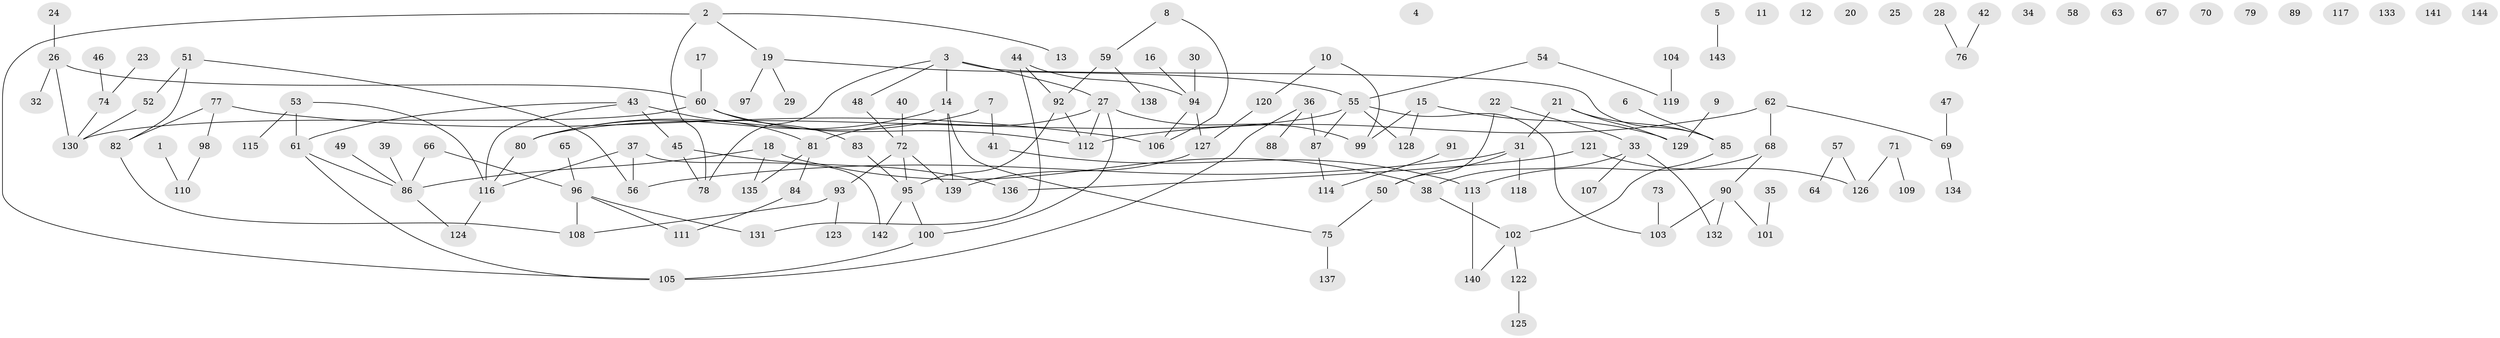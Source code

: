 // coarse degree distribution, {7: 0.04285714285714286, 2: 0.17142857142857143, 4: 0.21428571428571427, 1: 0.32857142857142857, 3: 0.11428571428571428, 5: 0.08571428571428572, 6: 0.04285714285714286}
// Generated by graph-tools (version 1.1) at 2025/35/03/04/25 23:35:47]
// undirected, 144 vertices, 159 edges
graph export_dot {
  node [color=gray90,style=filled];
  1;
  2;
  3;
  4;
  5;
  6;
  7;
  8;
  9;
  10;
  11;
  12;
  13;
  14;
  15;
  16;
  17;
  18;
  19;
  20;
  21;
  22;
  23;
  24;
  25;
  26;
  27;
  28;
  29;
  30;
  31;
  32;
  33;
  34;
  35;
  36;
  37;
  38;
  39;
  40;
  41;
  42;
  43;
  44;
  45;
  46;
  47;
  48;
  49;
  50;
  51;
  52;
  53;
  54;
  55;
  56;
  57;
  58;
  59;
  60;
  61;
  62;
  63;
  64;
  65;
  66;
  67;
  68;
  69;
  70;
  71;
  72;
  73;
  74;
  75;
  76;
  77;
  78;
  79;
  80;
  81;
  82;
  83;
  84;
  85;
  86;
  87;
  88;
  89;
  90;
  91;
  92;
  93;
  94;
  95;
  96;
  97;
  98;
  99;
  100;
  101;
  102;
  103;
  104;
  105;
  106;
  107;
  108;
  109;
  110;
  111;
  112;
  113;
  114;
  115;
  116;
  117;
  118;
  119;
  120;
  121;
  122;
  123;
  124;
  125;
  126;
  127;
  128;
  129;
  130;
  131;
  132;
  133;
  134;
  135;
  136;
  137;
  138;
  139;
  140;
  141;
  142;
  143;
  144;
  1 -- 110;
  2 -- 13;
  2 -- 19;
  2 -- 78;
  2 -- 105;
  3 -- 14;
  3 -- 27;
  3 -- 48;
  3 -- 78;
  3 -- 85;
  5 -- 143;
  6 -- 85;
  7 -- 41;
  7 -- 80;
  8 -- 59;
  8 -- 106;
  9 -- 129;
  10 -- 99;
  10 -- 120;
  14 -- 75;
  14 -- 80;
  14 -- 139;
  15 -- 99;
  15 -- 128;
  15 -- 129;
  16 -- 94;
  17 -- 60;
  18 -- 38;
  18 -- 86;
  18 -- 135;
  19 -- 29;
  19 -- 55;
  19 -- 97;
  21 -- 31;
  21 -- 85;
  21 -- 129;
  22 -- 33;
  22 -- 50;
  23 -- 74;
  24 -- 26;
  26 -- 32;
  26 -- 60;
  26 -- 130;
  27 -- 81;
  27 -- 99;
  27 -- 100;
  27 -- 112;
  28 -- 76;
  30 -- 94;
  31 -- 50;
  31 -- 56;
  31 -- 118;
  33 -- 38;
  33 -- 107;
  33 -- 132;
  35 -- 101;
  36 -- 87;
  36 -- 88;
  36 -- 105;
  37 -- 56;
  37 -- 116;
  37 -- 142;
  38 -- 102;
  39 -- 86;
  40 -- 72;
  41 -- 113;
  42 -- 76;
  43 -- 45;
  43 -- 61;
  43 -- 81;
  43 -- 116;
  44 -- 92;
  44 -- 94;
  44 -- 131;
  45 -- 78;
  45 -- 136;
  46 -- 74;
  47 -- 69;
  48 -- 72;
  49 -- 86;
  50 -- 75;
  51 -- 52;
  51 -- 56;
  51 -- 82;
  52 -- 130;
  53 -- 61;
  53 -- 115;
  53 -- 116;
  54 -- 55;
  54 -- 119;
  55 -- 80;
  55 -- 87;
  55 -- 103;
  55 -- 128;
  57 -- 64;
  57 -- 126;
  59 -- 92;
  59 -- 138;
  60 -- 83;
  60 -- 112;
  60 -- 130;
  61 -- 86;
  61 -- 105;
  62 -- 68;
  62 -- 69;
  62 -- 112;
  65 -- 96;
  66 -- 86;
  66 -- 96;
  68 -- 90;
  68 -- 113;
  69 -- 134;
  71 -- 109;
  71 -- 126;
  72 -- 93;
  72 -- 95;
  72 -- 139;
  73 -- 103;
  74 -- 130;
  75 -- 137;
  77 -- 82;
  77 -- 98;
  77 -- 106;
  80 -- 116;
  81 -- 84;
  81 -- 135;
  82 -- 108;
  83 -- 95;
  84 -- 111;
  85 -- 102;
  86 -- 124;
  87 -- 114;
  90 -- 101;
  90 -- 103;
  90 -- 132;
  91 -- 114;
  92 -- 95;
  92 -- 112;
  93 -- 108;
  93 -- 123;
  94 -- 106;
  94 -- 127;
  95 -- 100;
  95 -- 142;
  96 -- 108;
  96 -- 111;
  96 -- 131;
  98 -- 110;
  100 -- 105;
  102 -- 122;
  102 -- 140;
  104 -- 119;
  113 -- 140;
  116 -- 124;
  120 -- 127;
  121 -- 126;
  121 -- 136;
  122 -- 125;
  127 -- 139;
}
